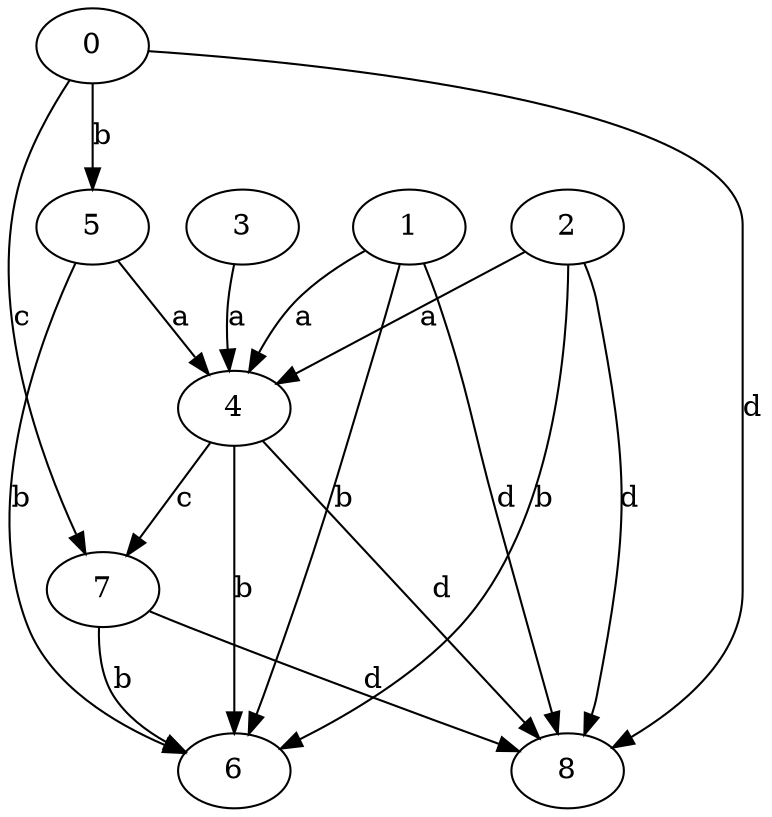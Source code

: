 strict digraph  {
0;
1;
4;
2;
5;
3;
6;
7;
8;
0 -> 5  [label=b];
0 -> 7  [label=c];
0 -> 8  [label=d];
1 -> 4  [label=a];
1 -> 6  [label=b];
1 -> 8  [label=d];
4 -> 6  [label=b];
4 -> 7  [label=c];
4 -> 8  [label=d];
2 -> 4  [label=a];
2 -> 6  [label=b];
2 -> 8  [label=d];
5 -> 4  [label=a];
5 -> 6  [label=b];
3 -> 4  [label=a];
7 -> 6  [label=b];
7 -> 8  [label=d];
}
